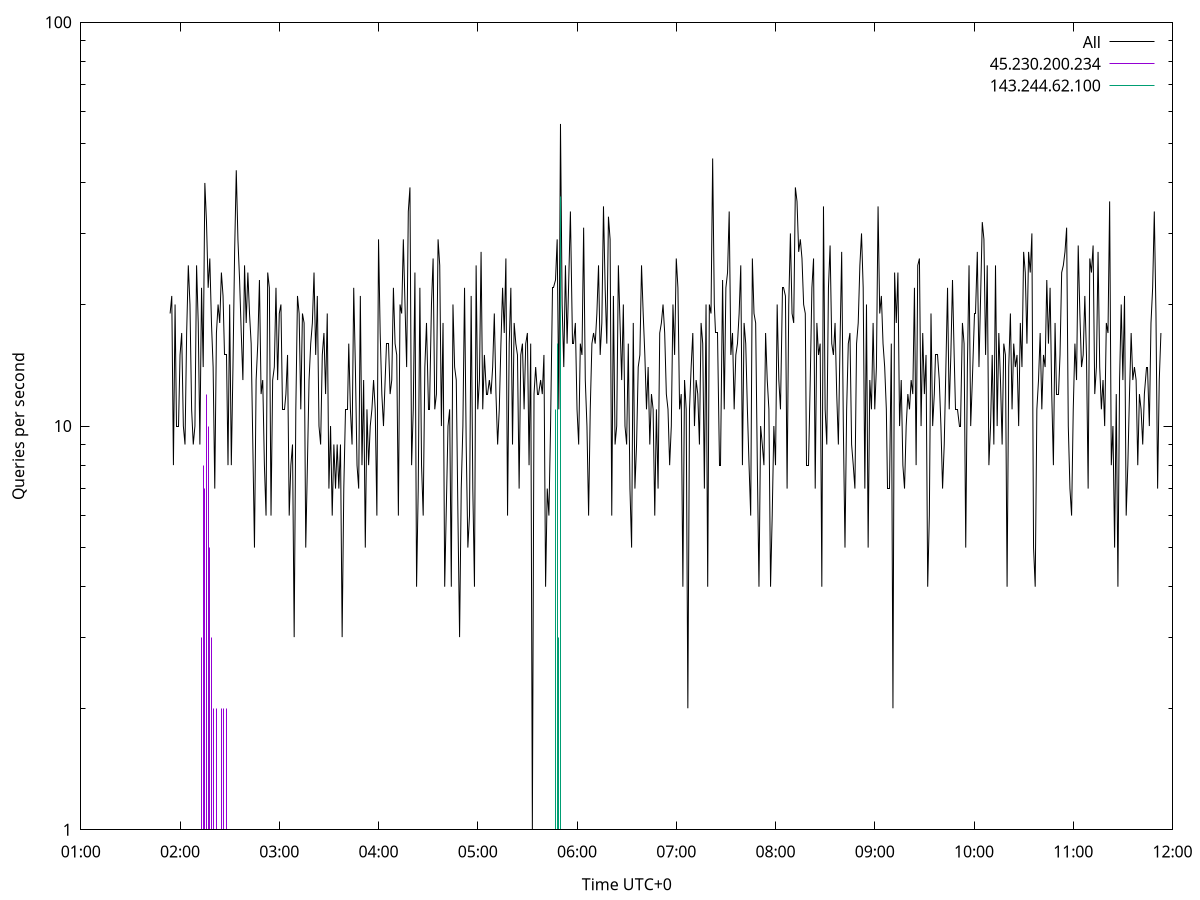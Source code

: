 set terminal pngcairo size 1024,768
set output 'Sun Jan  7 06:01:54 2024.png'
set ylabel 'Queries per second'
set xlabel 'Time UTC+0'
set xdata time
set timefmt "%s"
set log y
plot \
'-' using 1:2 linecolor 0 linetype 2 with lines title 'All', \
'-' using 1:2 linecolor 1 linetype 3 with impulses title "45.230.200.234", \
'-' using 1:2 linecolor 2 linetype 3 with impulses title "143.244.62.100"
1704582114 19
1704582115 21
1704582116 8
1704582117 20
1704582118 10
1704582119 10
1704582120 15
1704582121 17
1704582122 10
1704582123 9
1704582124 17
1704582125 25
1704582126 20
1704582127 11
1704582128 9
1704582129 10
1704582130 25
1704582131 18
1704582132 9
1704582133 22
1704582134 14
1704582135 40
1704582136 32
1704582137 22
1704582138 26
1704582139 18
1704582140 14
1704582141 7
1704582142 17
1704582143 20
1704582144 18
1704582145 24
1704582146 21
1704582147 15
1704582148 15
1704582149 8
1704582150 20
1704582151 8
1704582152 14
1704582153 27
1704582154 43
1704582155 29
1704582156 23
1704582157 17
1704582158 13
1704582159 25
1704582160 18
1704582161 24
1704582162 19
1704582163 16
1704582164 9
1704582165 5
1704582166 13
1704582167 16
1704582168 23
1704582169 12
1704582170 13
1704582171 8
1704582172 6
1704582173 24
1704582174 22
1704582175 6
1704582176 13
1704582177 14
1704582178 22
1704582179 13
1704582180 19
1704582181 20
1704582182 11
1704582183 11
1704582184 12
1704582185 15
1704582186 6
1704582187 8
1704582188 9
1704582189 3
1704582190 11
1704582191 21
1704582192 19
1704582193 11
1704582194 19
1704582195 18
1704582196 5
1704582197 8
1704582198 13
1704582199 16
1704582200 18
1704582201 24
1704582202 15
1704582203 21
1704582204 10
1704582205 9
1704582206 15
1704582207 17
1704582208 12
1704582209 19
1704582210 7
1704582211 10
1704582212 6
1704582213 9
1704582214 7
1704582215 9
1704582216 7
1704582217 9
1704582218 3
1704582219 7
1704582220 11
1704582221 11
1704582222 16
1704582223 11
1704582224 9
1704582225 22
1704582226 14
1704582227 8
1704582228 7
1704582229 21
1704582230 8
1704582231 13
1704582232 5
1704582233 11
1704582234 8
1704582235 10
1704582236 11
1704582237 13
1704582238 11
1704582239 6
1704582240 29
1704582241 17
1704582242 12
1704582243 10
1704582244 13
1704582245 16
1704582246 16
1704582247 12
1704582248 13
1704582249 22
1704582250 16
1704582251 15
1704582252 6
1704582253 20
1704582254 19
1704582255 29
1704582256 20
1704582257 14
1704582258 34
1704582259 39
1704582260 8
1704582261 11
1704582262 24
1704582263 4
1704582264 7
1704582265 22
1704582266 8
1704582267 6
1704582268 14
1704582269 18
1704582270 11
1704582271 11
1704582272 20
1704582273 26
1704582274 11
1704582275 12
1704582276 29
1704582277 25
1704582278 10
1704582279 18
1704582280 4
1704582282 10
1704582283 11
1704582284 4
1704582285 20
1704582286 14
1704582287 13
1704582288 6
1704582289 3
1704582290 7
1704582291 10
1704582292 22
1704582293 9
1704582294 5
1704582295 6
1704582296 21
1704582297 7
1704582298 4
1704582299 25
1704582300 11
1704582301 13
1704582302 27
1704582303 11
1704582304 15
1704582305 12
1704582306 12
1704582307 13
1704582308 12
1704582309 14
1704582310 19
1704582311 12
1704582312 9
1704582313 11
1704582314 16
1704582315 22
1704582316 17
1704582317 26
1704582318 6
1704582319 16
1704582320 22
1704582321 9
1704582322 18
1704582323 16
1704582324 15
1704582325 7
1704582326 15
1704582327 16
1704582328 11
1704582329 16
1704582330 17
1704582331 8
1704582332 16
1704582333 1
1704582334 12
1704582335 14
1704582336 12
1704582337 12
1704582338 13
1704582339 12
1704582340 15
1704582341 4
1704582342 7
1704582343 6
1704582344 10
1704582345 22
1704582346 22
1704582347 23
1704582348 29
1704582349 11
1704582350 56
1704582351 20
1704582352 14
1704582353 25
1704582354 16
1704582355 23
1704582356 34
1704582357 16
1704582358 16
1704582359 18
1704582360 11
1704582361 9
1704582362 16
1704582363 15
1704582364 31
1704582365 13
1704582366 10
1704582367 6
1704582368 11
1704582369 16
1704582370 17
1704582371 16
1704582372 19
1704582373 25
1704582374 15
1704582375 18
1704582376 35
1704582377 22
1704582378 16
1704582379 33
1704582380 29
1704582381 6
1704582382 21
1704582383 9
1704582384 10
1704582385 25
1704582386 18
1704582387 13
1704582388 20
1704582389 10
1704582390 9
1704582391 16
1704582392 7
1704582393 5
1704582394 18
1704582395 7
1704582396 9
1704582397 14
1704582398 15
1704582399 25
1704582400 19
1704582401 15
1704582402 11
1704582403 14
1704582404 9
1704582405 12
1704582406 11
1704582407 6
1704582408 11
1704582409 7
1704582410 17
1704582411 18
1704582412 20
1704582413 17
1704582414 12
1704582415 11
1704582416 8
1704582417 10
1704582418 20
1704582419 15
1704582420 26
1704582421 22
1704582422 11
1704582423 12
1704582424 4
1704582425 13
1704582426 11
1704582427 2
1704582428 11
1704582429 14
1704582430 17
1704582431 10
1704582432 13
1704582433 12
1704582434 9
1704582435 18
1704582436 16
1704582437 7
1704582438 20
1704582439 4
1704582440 20
1704582441 19
1704582442 46
1704582443 20
1704582444 17
1704582445 17
1704582446 8
1704582447 8
1704582448 23
1704582449 11
1704582450 22
1704582451 24
1704582452 34
1704582453 15
1704582454 17
1704582455 11
1704582456 15
1704582457 16
1704582458 19
1704582459 25
1704582460 8
1704582461 18
1704582462 16
1704582463 11
1704582464 8
1704582465 6
1704582466 26
1704582467 19
1704582468 18
1704582469 8
1704582470 4
1704582471 10
1704582472 9
1704582473 8
1704582474 17
1704582475 13
1704582476 11
1704582477 4
1704582478 6
1704582479 10
1704582480 8
1704582481 20
1704582482 13
1704582483 11
1704582484 22
1704582485 22
1704582486 21
1704582487 7
1704582488 20
1704582489 30
1704582490 19
1704582491 18
1704582492 39
1704582493 36
1704582494 27
1704582495 29
1704582496 26
1704582497 20
1704582498 19
1704582499 8
1704582500 8
1704582501 13
1704582502 22
1704582503 26
1704582504 7
1704582505 18
1704582506 15
1704582507 16
1704582508 4
1704582509 35
1704582510 11
1704582511 9
1704582512 22
1704582513 28
1704582514 16
1704582515 15
1704582516 18
1704582517 12
1704582518 9
1704582519 16
1704582520 27
1704582521 10
1704582522 5
1704582523 11
1704582524 16
1704582525 17
1704582526 9
1704582527 8
1704582528 7
1704582529 16
1704582530 18
1704582531 25
1704582532 30
1704582533 22
1704582534 7
1704582535 20
1704582536 5
1704582537 13
1704582538 11
1704582539 18
1704582540 11
1704582541 14
1704582542 35
1704582543 19
1704582544 21
1704582545 16
1704582546 14
1704582547 11
1704582548 7
1704582549 7
1704582550 16
1704582551 2
1704582552 24
1704582553 18
1704582554 24
1704582555 10
1704582556 13
1704582557 8
1704582558 7
1704582559 10
1704582560 12
1704582561 11
1704582562 13
1704582563 12
1704582564 22
1704582565 8
1704582566 25
1704582567 26
1704582568 10
1704582569 17
1704582570 12
1704582571 15
1704582572 4
1704582573 6
1704582574 19
1704582575 10
1704582576 12
1704582577 15
1704582578 15
1704582579 13
1704582580 10
1704582581 7
1704582582 9
1704582583 14
1704582584 22
1704582585 11
1704582586 15
1704582587 23
1704582588 15
1704582589 11
1704582590 11
1704582591 10
1704582592 10
1704582593 18
1704582594 16
1704582595 5
1704582596 14
1704582597 25
1704582598 10
1704582599 13
1704582600 19
1704582601 19
1704582602 27
1704582603 14
1704582604 21
1704582605 32
1704582606 29
1704582607 15
1704582608 25
1704582609 8
1704582610 10
1704582611 15
1704582612 9
1704582613 25
1704582614 10
1704582615 17
1704582616 13
1704582617 9
1704582618 16
1704582619 15
1704582620 4
1704582621 14
1704582622 19
1704582623 11
1704582624 16
1704582625 14
1704582626 15
1704582627 10
1704582628 18
1704582629 14
1704582630 27
1704582631 24
1704582632 16
1704582633 27
1704582634 24
1704582635 30
1704582636 5
1704582637 4
1704582638 11
1704582639 13
1704582640 17
1704582641 11
1704582642 15
1704582643 14
1704582644 23
1704582645 16
1704582646 22
1704582647 12
1704582648 8
1704582649 18
1704582650 12
1704582651 12
1704582652 15
1704582653 24
1704582654 25
1704582655 27
1704582656 31
1704582657 10
1704582658 7
1704582659 6
1704582660 11
1704582661 16
1704582662 13
1704582663 28
1704582664 19
1704582665 14
1704582666 15
1704582667 21
1704582668 15
1704582669 7
1704582670 26
1704582671 24
1704582672 28
1704582673 12
1704582674 14
1704582675 27
1704582676 14
1704582677 11
1704582678 13
1704582679 10
1704582680 18
1704582681 17
1704582682 36
1704582683 8
1704582684 10
1704582685 5
1704582686 12
1704582687 4
1704582688 13
1704582689 20
1704582690 13
1704582691 21
1704582692 6
1704582693 8
1704582694 12
1704582695 17
1704582696 13
1704582697 14
1704582698 13
1704582699 8
1704582700 12
1704582701 11
1704582702 9
1704582703 12
1704582704 14
1704582705 14
1704582706 10
1704582707 18
1704582708 22
1704582709 34
1704582710 19
1704582711 7
1704582712 13
1704582713 17

e
1704582133 3
1704582134 8
1704582135 7
1704582136 12
1704582137 10
1704582138 5
1704582139 3
1704582140 2
1704582141 1
1704582142 2
1704582143 1
1704582144 1
1704582145 2
1704582146 2
1704582147 1
1704582148 2
1704582149 1

e
1704582347 11
1704582348 16
1704582349 3
1704582350 37
1704582351 1
1704582352 1

e
